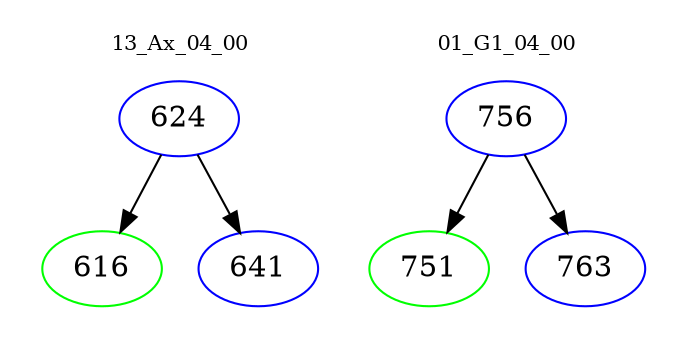 digraph{
subgraph cluster_0 {
color = white
label = "13_Ax_04_00";
fontsize=10;
T0_624 [label="624", color="blue"]
T0_624 -> T0_616 [color="black"]
T0_616 [label="616", color="green"]
T0_624 -> T0_641 [color="black"]
T0_641 [label="641", color="blue"]
}
subgraph cluster_1 {
color = white
label = "01_G1_04_00";
fontsize=10;
T1_756 [label="756", color="blue"]
T1_756 -> T1_751 [color="black"]
T1_751 [label="751", color="green"]
T1_756 -> T1_763 [color="black"]
T1_763 [label="763", color="blue"]
}
}
